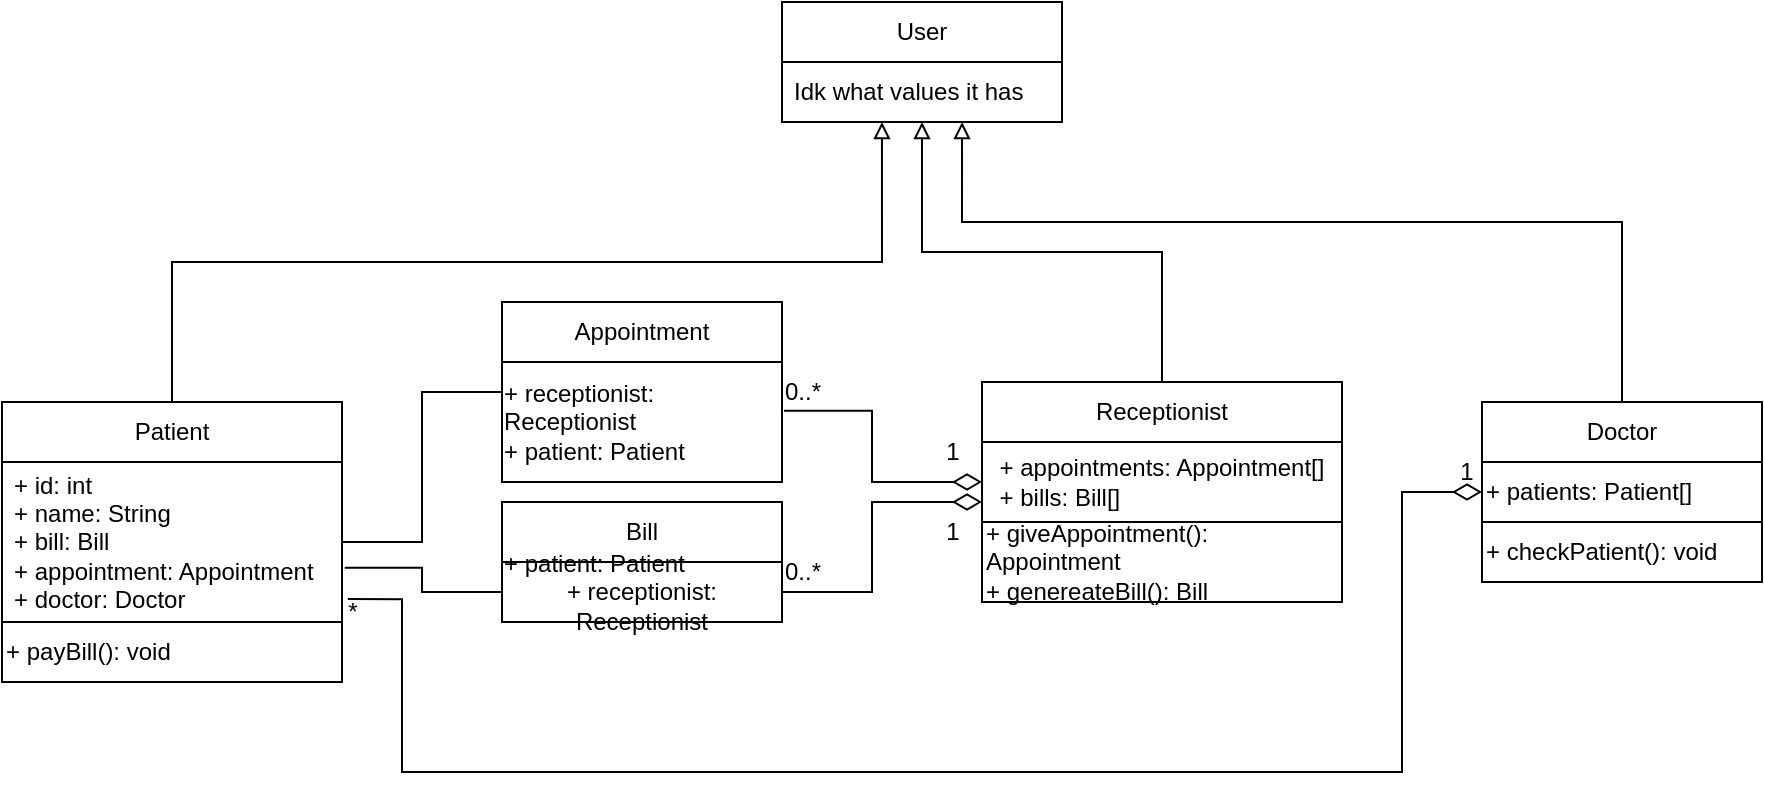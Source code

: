 <mxfile>
    <diagram id="C5RBs43oDa-KdzZeNtuy" name="Page-1">
        <mxGraphModel dx="1096" dy="716" grid="1" gridSize="10" guides="1" tooltips="1" connect="1" arrows="1" fold="1" page="1" pageScale="1" pageWidth="1169" pageHeight="827" math="0" shadow="0">
            <root>
                <mxCell id="WIyWlLk6GJQsqaUBKTNV-0"/>
                <mxCell id="WIyWlLk6GJQsqaUBKTNV-1" parent="WIyWlLk6GJQsqaUBKTNV-0"/>
                <object label="&lt;div&gt;Patient&lt;/div&gt;" fdsa="" id="rMgQLzVHJQjlwJG1QoXY-3">
                    <mxCell style="swimlane;fontStyle=0;childLayout=stackLayout;horizontal=1;startSize=30;horizontalStack=0;resizeParent=1;resizeParentMax=0;resizeLast=0;collapsible=1;marginBottom=0;whiteSpace=wrap;html=1;rounded=0;" parent="WIyWlLk6GJQsqaUBKTNV-1" vertex="1">
                        <mxGeometry x="150" y="410" width="170" height="140" as="geometry">
                            <mxRectangle x="80" y="390" width="70" height="30" as="alternateBounds"/>
                        </mxGeometry>
                    </mxCell>
                </object>
                <object label="&lt;div&gt;+ id: int&lt;/div&gt;&lt;div&gt;+ name: String&lt;br&gt;&lt;/div&gt;&lt;div&gt;+ bill: Bill&lt;br&gt;+ appointment: Appointment&lt;br&gt;&lt;/div&gt;&lt;div&gt;+ doctor: Doctor&lt;br&gt;&lt;/div&gt;" id="rMgQLzVHJQjlwJG1QoXY-4">
                    <mxCell style="text;strokeColor=none;fillColor=none;align=left;verticalAlign=middle;spacingLeft=4;spacingRight=4;overflow=hidden;points=[[0,0.5],[1,0.5]];portConstraint=eastwest;rotatable=0;whiteSpace=wrap;html=1;rounded=0;" parent="rMgQLzVHJQjlwJG1QoXY-3" vertex="1">
                        <mxGeometry y="30" width="170" height="80" as="geometry"/>
                    </mxCell>
                </object>
                <mxCell id="rMgQLzVHJQjlwJG1QoXY-9" value="&lt;div align=&quot;left&quot;&gt;+ payBill(): void&lt;br&gt;&lt;/div&gt;" style="rounded=0;whiteSpace=wrap;html=1;align=left;" parent="rMgQLzVHJQjlwJG1QoXY-3" vertex="1">
                    <mxGeometry y="110" width="170" height="30" as="geometry"/>
                </mxCell>
                <mxCell id="rMgQLzVHJQjlwJG1QoXY-10" value="Bill" style="swimlane;fontStyle=0;childLayout=stackLayout;horizontal=1;startSize=30;horizontalStack=0;resizeParent=1;resizeParentMax=0;resizeLast=0;collapsible=1;marginBottom=0;whiteSpace=wrap;html=1;rounded=0;" parent="WIyWlLk6GJQsqaUBKTNV-1" vertex="1">
                    <mxGeometry x="400" y="460" width="140" height="60" as="geometry">
                        <mxRectangle x="290" y="450" width="60" height="30" as="alternateBounds"/>
                    </mxGeometry>
                </mxCell>
                <mxCell id="rMgQLzVHJQjlwJG1QoXY-27" value="&lt;div align=&quot;left&quot;&gt;+ patient: Patient&lt;br&gt;&lt;/div&gt;&lt;div&gt;+ receptionist: Receptionist&lt;/div&gt;" style="whiteSpace=wrap;html=1;rounded=0;" parent="rMgQLzVHJQjlwJG1QoXY-10" vertex="1">
                    <mxGeometry y="30" width="140" height="30" as="geometry"/>
                </mxCell>
                <mxCell id="rMgQLzVHJQjlwJG1QoXY-16" value="Receptionist" style="swimlane;fontStyle=0;childLayout=stackLayout;horizontal=1;startSize=30;horizontalStack=0;resizeParent=1;resizeParentMax=0;resizeLast=0;collapsible=1;marginBottom=0;whiteSpace=wrap;html=1;rounded=0;" parent="WIyWlLk6GJQsqaUBKTNV-1" vertex="1">
                    <mxGeometry x="640" y="400" width="180" height="110" as="geometry"/>
                </mxCell>
                <mxCell id="rMgQLzVHJQjlwJG1QoXY-30" value="+ appointments: Appointment[]&lt;br&gt;&lt;div align=&quot;left&quot;&gt;+ bills: Bill[]&lt;br&gt;&lt;/div&gt;" style="whiteSpace=wrap;html=1;rounded=0;" parent="rMgQLzVHJQjlwJG1QoXY-16" vertex="1">
                    <mxGeometry y="30" width="180" height="40" as="geometry"/>
                </mxCell>
                <mxCell id="rMgQLzVHJQjlwJG1QoXY-39" value="&lt;div align=&quot;left&quot;&gt;+ giveAppointment(): Appointment&lt;/div&gt;&lt;div align=&quot;left&quot;&gt;+ genereateBill(): Bill&lt;/div&gt;" style="whiteSpace=wrap;html=1;align=left;rounded=0;" parent="rMgQLzVHJQjlwJG1QoXY-16" vertex="1">
                    <mxGeometry y="70" width="180" height="40" as="geometry"/>
                </mxCell>
                <mxCell id="rMgQLzVHJQjlwJG1QoXY-31" value="Appointment" style="swimlane;fontStyle=0;childLayout=stackLayout;horizontal=1;startSize=30;horizontalStack=0;resizeParent=1;resizeParentMax=0;resizeLast=0;collapsible=1;marginBottom=0;whiteSpace=wrap;html=1;rounded=0;" parent="WIyWlLk6GJQsqaUBKTNV-1" vertex="1">
                    <mxGeometry x="400" y="360" width="140" height="90" as="geometry"/>
                </mxCell>
                <mxCell id="rMgQLzVHJQjlwJG1QoXY-35" value="&lt;div align=&quot;left&quot;&gt;+ receptionist: Receptionist&lt;/div&gt;&lt;div align=&quot;left&quot;&gt;+ patient: Patient&lt;br&gt;&lt;/div&gt;" style="whiteSpace=wrap;html=1;rounded=0;" parent="rMgQLzVHJQjlwJG1QoXY-31" vertex="1">
                    <mxGeometry y="30" width="140" height="60" as="geometry"/>
                </mxCell>
                <mxCell id="rMgQLzVHJQjlwJG1QoXY-36" style="edgeStyle=orthogonalEdgeStyle;rounded=0;orthogonalLoop=1;jettySize=auto;html=1;entryX=1.007;entryY=0.406;entryDx=0;entryDy=0;entryPerimeter=0;startArrow=diamondThin;startFill=0;endArrow=none;endFill=0;startSize=12;" parent="WIyWlLk6GJQsqaUBKTNV-1" source="rMgQLzVHJQjlwJG1QoXY-30" target="rMgQLzVHJQjlwJG1QoXY-35" edge="1">
                    <mxGeometry relative="1" as="geometry"/>
                </mxCell>
                <mxCell id="rMgQLzVHJQjlwJG1QoXY-37" style="edgeStyle=orthogonalEdgeStyle;rounded=0;orthogonalLoop=1;jettySize=auto;html=1;entryX=1;entryY=0.5;entryDx=0;entryDy=0;endArrow=none;endFill=0;" parent="WIyWlLk6GJQsqaUBKTNV-1" source="rMgQLzVHJQjlwJG1QoXY-31" target="rMgQLzVHJQjlwJG1QoXY-4" edge="1">
                    <mxGeometry relative="1" as="geometry">
                        <mxPoint x="324" y="480" as="targetPoint"/>
                    </mxGeometry>
                </mxCell>
                <mxCell id="rMgQLzVHJQjlwJG1QoXY-41" style="edgeStyle=orthogonalEdgeStyle;rounded=0;orthogonalLoop=1;jettySize=auto;html=1;exitX=0;exitY=0.75;exitDx=0;exitDy=0;entryX=1.008;entryY=0.661;entryDx=0;entryDy=0;entryPerimeter=0;endArrow=none;endFill=0;" parent="WIyWlLk6GJQsqaUBKTNV-1" source="rMgQLzVHJQjlwJG1QoXY-10" target="rMgQLzVHJQjlwJG1QoXY-4" edge="1">
                    <mxGeometry relative="1" as="geometry"/>
                </mxCell>
                <mxCell id="rMgQLzVHJQjlwJG1QoXY-42" style="edgeStyle=orthogonalEdgeStyle;rounded=0;orthogonalLoop=1;jettySize=auto;html=1;exitX=1;exitY=0.5;exitDx=0;exitDy=0;entryX=0;entryY=0.75;entryDx=0;entryDy=0;endArrow=diamondThin;endFill=0;endSize=12;" parent="WIyWlLk6GJQsqaUBKTNV-1" source="rMgQLzVHJQjlwJG1QoXY-27" target="rMgQLzVHJQjlwJG1QoXY-30" edge="1">
                    <mxGeometry relative="1" as="geometry"/>
                </mxCell>
                <mxCell id="rMgQLzVHJQjlwJG1QoXY-43" value="Doctor" style="swimlane;fontStyle=0;childLayout=stackLayout;horizontal=1;startSize=30;horizontalStack=0;resizeParent=1;resizeParentMax=0;resizeLast=0;collapsible=1;marginBottom=0;whiteSpace=wrap;html=1;rounded=0;" parent="WIyWlLk6GJQsqaUBKTNV-1" vertex="1">
                    <mxGeometry x="890" y="410" width="140" height="90" as="geometry">
                        <mxRectangle x="890" y="410" width="80" height="30" as="alternateBounds"/>
                    </mxGeometry>
                </mxCell>
                <mxCell id="rMgQLzVHJQjlwJG1QoXY-47" value="&lt;div&gt;+ patients: Patient[]&lt;/div&gt;" style="rounded=0;whiteSpace=wrap;html=1;align=left;" parent="rMgQLzVHJQjlwJG1QoXY-43" vertex="1">
                    <mxGeometry y="30" width="140" height="30" as="geometry"/>
                </mxCell>
                <mxCell id="rMgQLzVHJQjlwJG1QoXY-48" value="+ checkPatient(): void" style="rounded=0;whiteSpace=wrap;html=1;align=left;" parent="rMgQLzVHJQjlwJG1QoXY-43" vertex="1">
                    <mxGeometry y="60" width="140" height="30" as="geometry"/>
                </mxCell>
                <mxCell id="rMgQLzVHJQjlwJG1QoXY-49" style="edgeStyle=orthogonalEdgeStyle;rounded=0;orthogonalLoop=1;jettySize=auto;html=1;exitX=0;exitY=0.5;exitDx=0;exitDy=0;entryX=1.017;entryY=0.857;entryDx=0;entryDy=0;entryPerimeter=0;endArrow=none;endFill=0;startArrow=diamondThin;startFill=0;startSize=12;" parent="WIyWlLk6GJQsqaUBKTNV-1" source="rMgQLzVHJQjlwJG1QoXY-43" target="rMgQLzVHJQjlwJG1QoXY-4" edge="1">
                    <mxGeometry relative="1" as="geometry">
                        <Array as="points">
                            <mxPoint x="850" y="455"/>
                            <mxPoint x="850" y="595"/>
                            <mxPoint x="350" y="595"/>
                            <mxPoint x="350" y="509"/>
                        </Array>
                    </mxGeometry>
                </mxCell>
                <mxCell id="rMgQLzVHJQjlwJG1QoXY-55" style="edgeStyle=orthogonalEdgeStyle;rounded=0;orthogonalLoop=1;jettySize=auto;html=1;entryX=0.5;entryY=0;entryDx=0;entryDy=0;endArrow=none;endFill=0;startArrow=block;startFill=0;" parent="WIyWlLk6GJQsqaUBKTNV-1" source="rMgQLzVHJQjlwJG1QoXY-51" target="rMgQLzVHJQjlwJG1QoXY-16" edge="1">
                    <mxGeometry relative="1" as="geometry"/>
                </mxCell>
                <mxCell id="rMgQLzVHJQjlwJG1QoXY-51" value="&lt;div&gt;User&lt;/div&gt;" style="swimlane;fontStyle=0;childLayout=stackLayout;horizontal=1;startSize=30;horizontalStack=0;resizeParent=1;resizeParentMax=0;resizeLast=0;collapsible=1;marginBottom=0;whiteSpace=wrap;html=1;rounded=0;" parent="WIyWlLk6GJQsqaUBKTNV-1" vertex="1">
                    <mxGeometry x="540" y="210" width="140" height="60" as="geometry"/>
                </mxCell>
                <mxCell id="rMgQLzVHJQjlwJG1QoXY-52" value="Idk what values it has" style="text;strokeColor=none;fillColor=none;align=left;verticalAlign=middle;spacingLeft=4;spacingRight=4;overflow=hidden;points=[[0,0.5],[1,0.5]];portConstraint=eastwest;rotatable=0;whiteSpace=wrap;html=1;rounded=0;" parent="rMgQLzVHJQjlwJG1QoXY-51" vertex="1">
                    <mxGeometry y="30" width="140" height="30" as="geometry"/>
                </mxCell>
                <mxCell id="rMgQLzVHJQjlwJG1QoXY-56" style="edgeStyle=orthogonalEdgeStyle;rounded=0;orthogonalLoop=1;jettySize=auto;html=1;exitX=0.5;exitY=0;exitDx=0;exitDy=0;entryX=0.643;entryY=1;entryDx=0;entryDy=0;entryPerimeter=0;endArrow=block;endFill=0;" parent="WIyWlLk6GJQsqaUBKTNV-1" source="rMgQLzVHJQjlwJG1QoXY-43" target="rMgQLzVHJQjlwJG1QoXY-52" edge="1">
                    <mxGeometry relative="1" as="geometry">
                        <Array as="points">
                            <mxPoint x="960" y="320"/>
                            <mxPoint x="630" y="320"/>
                        </Array>
                    </mxGeometry>
                </mxCell>
                <mxCell id="rMgQLzVHJQjlwJG1QoXY-57" style="edgeStyle=orthogonalEdgeStyle;rounded=0;orthogonalLoop=1;jettySize=auto;html=1;exitX=0.5;exitY=0;exitDx=0;exitDy=0;entryX=0.357;entryY=1;entryDx=0;entryDy=0;entryPerimeter=0;endArrow=block;endFill=0;" parent="WIyWlLk6GJQsqaUBKTNV-1" source="rMgQLzVHJQjlwJG1QoXY-3" target="rMgQLzVHJQjlwJG1QoXY-52" edge="1">
                    <mxGeometry relative="1" as="geometry"/>
                </mxCell>
                <mxCell id="rMgQLzVHJQjlwJG1QoXY-60" value="&lt;div&gt;0..*&lt;/div&gt;" style="text;html=1;align=center;verticalAlign=middle;resizable=0;points=[];autosize=1;strokeColor=none;fillColor=none;rounded=0;" parent="WIyWlLk6GJQsqaUBKTNV-1" vertex="1">
                    <mxGeometry x="530" y="390" width="40" height="30" as="geometry"/>
                </mxCell>
                <mxCell id="rMgQLzVHJQjlwJG1QoXY-61" value="&lt;div&gt;0..*&lt;/div&gt;" style="text;html=1;align=center;verticalAlign=middle;resizable=0;points=[];autosize=1;strokeColor=none;fillColor=none;rounded=0;" parent="WIyWlLk6GJQsqaUBKTNV-1" vertex="1">
                    <mxGeometry x="530" y="480" width="40" height="30" as="geometry"/>
                </mxCell>
                <mxCell id="rMgQLzVHJQjlwJG1QoXY-62" value="&lt;div&gt;1&lt;/div&gt;" style="text;html=1;align=center;verticalAlign=middle;resizable=0;points=[];autosize=1;strokeColor=none;fillColor=none;rounded=0;" parent="WIyWlLk6GJQsqaUBKTNV-1" vertex="1">
                    <mxGeometry x="610" y="420" width="30" height="30" as="geometry"/>
                </mxCell>
                <mxCell id="rMgQLzVHJQjlwJG1QoXY-63" value="1" style="text;html=1;align=center;verticalAlign=middle;resizable=0;points=[];autosize=1;strokeColor=none;fillColor=none;rounded=0;" parent="WIyWlLk6GJQsqaUBKTNV-1" vertex="1">
                    <mxGeometry x="610" y="460" width="30" height="30" as="geometry"/>
                </mxCell>
                <mxCell id="rMgQLzVHJQjlwJG1QoXY-64" value="&lt;div&gt;*&lt;/div&gt;" style="text;html=1;align=center;verticalAlign=middle;resizable=0;points=[];autosize=1;strokeColor=none;fillColor=none;rounded=0;" parent="WIyWlLk6GJQsqaUBKTNV-1" vertex="1">
                    <mxGeometry x="310" y="500" width="30" height="30" as="geometry"/>
                </mxCell>
                <mxCell id="rMgQLzVHJQjlwJG1QoXY-65" value="1" style="text;html=1;align=center;verticalAlign=middle;resizable=0;points=[];autosize=1;strokeColor=none;fillColor=none;rounded=0;" parent="WIyWlLk6GJQsqaUBKTNV-1" vertex="1">
                    <mxGeometry x="867" y="430" width="30" height="30" as="geometry"/>
                </mxCell>
            </root>
        </mxGraphModel>
    </diagram>
</mxfile>